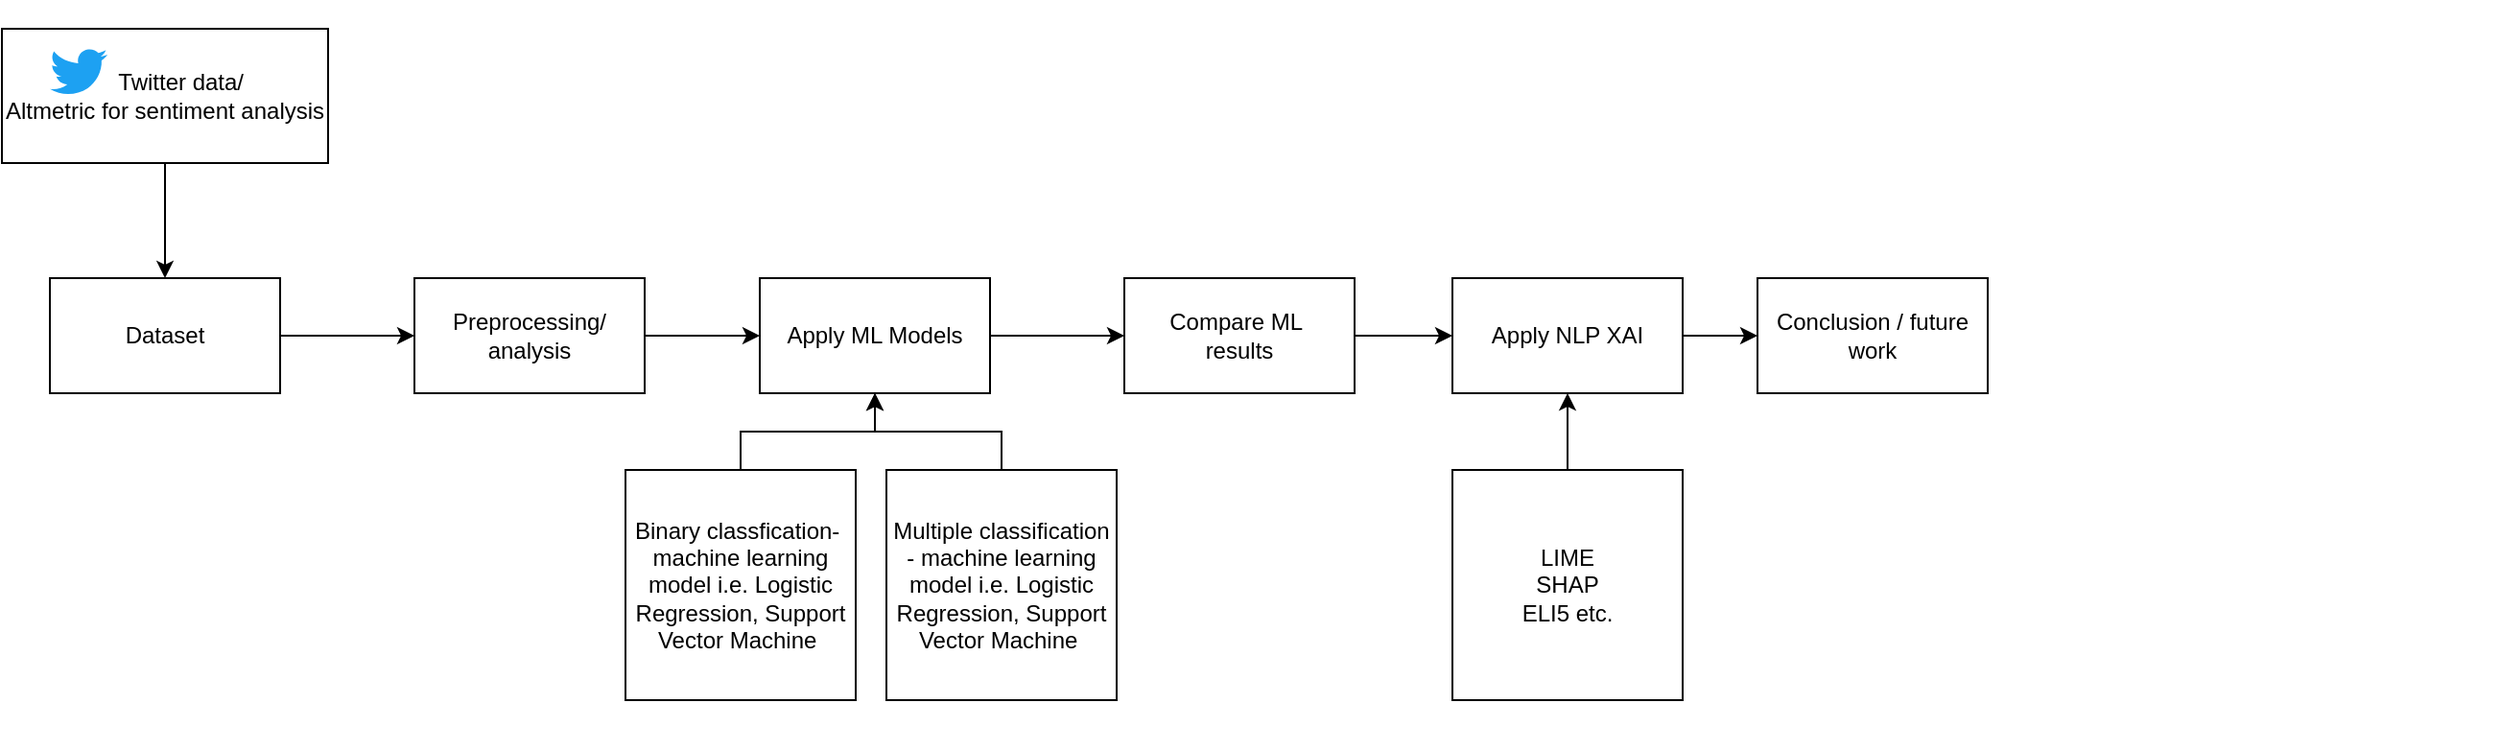<mxfile version="20.6.0" type="device"><diagram name="Page-1" id="12e1b939-464a-85fe-373e-61e167be1490"><mxGraphModel dx="1422" dy="754" grid="1" gridSize="10" guides="1" tooltips="1" connect="1" arrows="1" fold="1" page="1" pageScale="1.5" pageWidth="1169" pageHeight="826" background="none" math="0" shadow="0"><root><mxCell id="0"/><mxCell id="1" parent="0"/><mxCell id="60da8b9f42644d3a-3" value="ATTRACT" style="text;html=1;strokeColor=none;fillColor=none;align=center;verticalAlign=middle;whiteSpace=wrap;rounded=0;shadow=0;fontSize=27;fontColor=#FFFFFF;fontStyle=1" parent="1" vertex="1"><mxGeometry x="316" y="425" width="280" height="60" as="geometry"/></mxCell><mxCell id="60da8b9f42644d3a-4" value="Blog&lt;div&gt;Keywords&lt;/div&gt;&lt;div&gt;Social Media&lt;/div&gt;" style="text;html=1;strokeColor=none;fillColor=none;align=center;verticalAlign=middle;whiteSpace=wrap;rounded=0;shadow=0;fontSize=14;fontColor=#FFFFFF;" parent="1" vertex="1"><mxGeometry x="316" y="725" width="280" height="90" as="geometry"/></mxCell><mxCell id="60da8b9f42644d3a-6" value="" style="line;strokeWidth=2;html=1;rounded=0;shadow=0;fontSize=27;align=center;fillColor=none;strokeColor=#FFFFFF;" parent="1" vertex="1"><mxGeometry x="336" y="485" width="240" height="10" as="geometry"/></mxCell><mxCell id="60da8b9f42644d3a-7" value="" style="line;strokeWidth=2;html=1;rounded=0;shadow=0;fontSize=27;align=center;fillColor=none;strokeColor=#FFFFFF;" parent="1" vertex="1"><mxGeometry x="336" y="705" width="240" height="10" as="geometry"/></mxCell><mxCell id="60da8b9f42644d3a-18" value="CONVERT" style="text;html=1;strokeColor=none;fillColor=none;align=center;verticalAlign=middle;whiteSpace=wrap;rounded=0;shadow=0;fontSize=27;fontColor=#FFFFFF;fontStyle=1" parent="1" vertex="1"><mxGeometry x="596" y="425" width="280" height="60" as="geometry"/></mxCell><mxCell id="60da8b9f42644d3a-19" value="LIME" style="text;html=1;strokeColor=none;fillColor=none;align=center;verticalAlign=middle;whiteSpace=wrap;rounded=0;shadow=0;fontSize=14;fontColor=#FFFFFF;" parent="1" vertex="1"><mxGeometry x="720" y="660" width="120" height="90" as="geometry"/></mxCell><mxCell id="60da8b9f42644d3a-20" value="" style="line;strokeWidth=2;html=1;rounded=0;shadow=0;fontSize=27;align=center;fillColor=none;strokeColor=#FFFFFF;" parent="1" vertex="1"><mxGeometry x="616" y="485" width="240" height="10" as="geometry"/></mxCell><mxCell id="60da8b9f42644d3a-21" value="" style="line;strokeWidth=2;html=1;rounded=0;shadow=0;fontSize=27;align=center;fillColor=none;strokeColor=#FFFFFF;" parent="1" vertex="1"><mxGeometry x="616" y="705" width="240" height="10" as="geometry"/></mxCell><mxCell id="60da8b9f42644d3a-25" value="CLOSE" style="text;html=1;strokeColor=none;fillColor=none;align=center;verticalAlign=middle;whiteSpace=wrap;rounded=0;shadow=0;fontSize=27;fontColor=#FFFFFF;fontStyle=1" parent="1" vertex="1"><mxGeometry x="876" y="425" width="280" height="60" as="geometry"/></mxCell><mxCell id="60da8b9f42644d3a-26" value="Email&lt;div&gt;Signals&lt;/div&gt;&lt;div&gt;Workflows&lt;/div&gt;" style="text;html=1;strokeColor=none;fillColor=none;align=center;verticalAlign=middle;whiteSpace=wrap;rounded=0;shadow=0;fontSize=14;fontColor=#FFFFFF;" parent="1" vertex="1"><mxGeometry x="876" y="725" width="280" height="90" as="geometry"/></mxCell><mxCell id="60da8b9f42644d3a-27" value="" style="line;strokeWidth=2;html=1;rounded=0;shadow=0;fontSize=27;align=center;fillColor=none;strokeColor=#FFFFFF;" parent="1" vertex="1"><mxGeometry x="896" y="485" width="240" height="10" as="geometry"/></mxCell><mxCell id="60da8b9f42644d3a-28" value="" style="line;strokeWidth=2;html=1;rounded=0;shadow=0;fontSize=27;align=center;fillColor=none;strokeColor=#FFFFFF;" parent="1" vertex="1"><mxGeometry x="896" y="705" width="240" height="10" as="geometry"/></mxCell><mxCell id="60da8b9f42644d3a-32" value="DELIGHT" style="text;html=1;strokeColor=none;fillColor=none;align=center;verticalAlign=middle;whiteSpace=wrap;rounded=0;shadow=0;fontSize=27;fontColor=#FFFFFF;fontStyle=1" parent="1" vertex="1"><mxGeometry x="1156" y="425" width="280" height="60" as="geometry"/></mxCell><mxCell id="60da8b9f42644d3a-33" value="Events&lt;div&gt;Social Inbox&lt;/div&gt;&lt;div&gt;Smart Content&lt;/div&gt;" style="text;html=1;strokeColor=none;fillColor=none;align=center;verticalAlign=middle;whiteSpace=wrap;rounded=0;shadow=0;fontSize=14;fontColor=#FFFFFF;" parent="1" vertex="1"><mxGeometry x="1156" y="725" width="280" height="90" as="geometry"/></mxCell><mxCell id="60da8b9f42644d3a-34" value="" style="line;strokeWidth=2;html=1;rounded=0;shadow=0;fontSize=27;align=center;fillColor=none;strokeColor=#FFFFFF;" parent="1" vertex="1"><mxGeometry x="1176" y="485" width="240" height="10" as="geometry"/></mxCell><mxCell id="60da8b9f42644d3a-35" value="" style="line;strokeWidth=2;html=1;rounded=0;shadow=0;fontSize=27;align=center;fillColor=none;strokeColor=#FFFFFF;" parent="1" vertex="1"><mxGeometry x="1176" y="705" width="240" height="10" as="geometry"/></mxCell><mxCell id="R2GoUxkFExaCp2HPV4_3-5" style="edgeStyle=orthogonalEdgeStyle;rounded=0;orthogonalLoop=1;jettySize=auto;html=1;entryX=0;entryY=0.5;entryDx=0;entryDy=0;" edge="1" parent="1" source="R2GoUxkFExaCp2HPV4_3-1" target="R2GoUxkFExaCp2HPV4_3-2"><mxGeometry relative="1" as="geometry"/></mxCell><mxCell id="R2GoUxkFExaCp2HPV4_3-1" value="Dataset" style="rounded=0;whiteSpace=wrap;html=1;" vertex="1" parent="1"><mxGeometry x="160" y="570" width="120" height="60" as="geometry"/></mxCell><mxCell id="R2GoUxkFExaCp2HPV4_3-6" style="edgeStyle=orthogonalEdgeStyle;rounded=0;orthogonalLoop=1;jettySize=auto;html=1;entryX=0;entryY=0.5;entryDx=0;entryDy=0;" edge="1" parent="1" source="R2GoUxkFExaCp2HPV4_3-2" target="R2GoUxkFExaCp2HPV4_3-3"><mxGeometry relative="1" as="geometry"/></mxCell><mxCell id="R2GoUxkFExaCp2HPV4_3-2" value="Preprocessing/&lt;br&gt;analysis" style="rounded=0;whiteSpace=wrap;html=1;" vertex="1" parent="1"><mxGeometry x="350" y="570" width="120" height="60" as="geometry"/></mxCell><mxCell id="R2GoUxkFExaCp2HPV4_3-7" style="edgeStyle=orthogonalEdgeStyle;rounded=0;orthogonalLoop=1;jettySize=auto;html=1;entryX=0;entryY=0.5;entryDx=0;entryDy=0;" edge="1" parent="1" source="R2GoUxkFExaCp2HPV4_3-3" target="R2GoUxkFExaCp2HPV4_3-4"><mxGeometry relative="1" as="geometry"/></mxCell><mxCell id="R2GoUxkFExaCp2HPV4_3-3" value="Apply ML Models" style="rounded=0;whiteSpace=wrap;html=1;" vertex="1" parent="1"><mxGeometry x="530" y="570" width="120" height="60" as="geometry"/></mxCell><mxCell id="R2GoUxkFExaCp2HPV4_3-9" style="edgeStyle=orthogonalEdgeStyle;rounded=0;orthogonalLoop=1;jettySize=auto;html=1;exitX=1;exitY=0.5;exitDx=0;exitDy=0;entryX=0;entryY=0.5;entryDx=0;entryDy=0;" edge="1" parent="1" source="R2GoUxkFExaCp2HPV4_3-4" target="R2GoUxkFExaCp2HPV4_3-8"><mxGeometry relative="1" as="geometry"/></mxCell><mxCell id="R2GoUxkFExaCp2HPV4_3-4" value="Compare ML&amp;nbsp;&lt;br&gt;results" style="rounded=0;whiteSpace=wrap;html=1;" vertex="1" parent="1"><mxGeometry x="720" y="570" width="120" height="60" as="geometry"/></mxCell><mxCell id="R2GoUxkFExaCp2HPV4_3-23" style="edgeStyle=orthogonalEdgeStyle;rounded=0;orthogonalLoop=1;jettySize=auto;html=1;exitX=1;exitY=0.5;exitDx=0;exitDy=0;entryX=0;entryY=0.5;entryDx=0;entryDy=0;" edge="1" parent="1" source="R2GoUxkFExaCp2HPV4_3-8" target="R2GoUxkFExaCp2HPV4_3-22"><mxGeometry relative="1" as="geometry"/></mxCell><mxCell id="R2GoUxkFExaCp2HPV4_3-8" value="Apply NLP XAI" style="rounded=0;whiteSpace=wrap;html=1;" vertex="1" parent="1"><mxGeometry x="891" y="570" width="120" height="60" as="geometry"/></mxCell><mxCell id="R2GoUxkFExaCp2HPV4_3-25" style="edgeStyle=orthogonalEdgeStyle;rounded=0;orthogonalLoop=1;jettySize=auto;html=1;entryX=0.5;entryY=0;entryDx=0;entryDy=0;" edge="1" parent="1" source="R2GoUxkFExaCp2HPV4_3-10" target="R2GoUxkFExaCp2HPV4_3-1"><mxGeometry relative="1" as="geometry"/></mxCell><mxCell id="R2GoUxkFExaCp2HPV4_3-10" value="&amp;nbsp; &amp;nbsp; &amp;nbsp;Twitter data/&lt;br&gt;Altmetric for sentiment analysis" style="rounded=0;whiteSpace=wrap;html=1;" vertex="1" parent="1"><mxGeometry x="135" y="440" width="170" height="70" as="geometry"/></mxCell><mxCell id="R2GoUxkFExaCp2HPV4_3-12" value="" style="dashed=0;outlineConnect=0;html=1;align=center;labelPosition=center;verticalLabelPosition=bottom;verticalAlign=top;shape=mxgraph.weblogos.twitter;fillColor=#1DA1F2;strokeColor=none" vertex="1" parent="1"><mxGeometry x="160" y="450" width="30" height="25" as="geometry"/></mxCell><mxCell id="R2GoUxkFExaCp2HPV4_3-17" style="edgeStyle=orthogonalEdgeStyle;rounded=0;orthogonalLoop=1;jettySize=auto;html=1;entryX=0.5;entryY=1;entryDx=0;entryDy=0;" edge="1" parent="1" source="R2GoUxkFExaCp2HPV4_3-13" target="R2GoUxkFExaCp2HPV4_3-3"><mxGeometry relative="1" as="geometry"/></mxCell><mxCell id="R2GoUxkFExaCp2HPV4_3-13" value="Binary classfication-&amp;nbsp; machine learning model i.e. Logistic Regression, Support Vector Machine&amp;nbsp;" style="whiteSpace=wrap;html=1;aspect=fixed;" vertex="1" parent="1"><mxGeometry x="460" y="670" width="120" height="120" as="geometry"/></mxCell><mxCell id="R2GoUxkFExaCp2HPV4_3-28" style="edgeStyle=orthogonalEdgeStyle;rounded=0;orthogonalLoop=1;jettySize=auto;html=1;" edge="1" parent="1" source="R2GoUxkFExaCp2HPV4_3-14" target="R2GoUxkFExaCp2HPV4_3-8"><mxGeometry relative="1" as="geometry"/></mxCell><mxCell id="R2GoUxkFExaCp2HPV4_3-14" value="LIME&lt;br&gt;SHAP&lt;br&gt;ELI5 etc." style="whiteSpace=wrap;html=1;aspect=fixed;" vertex="1" parent="1"><mxGeometry x="891" y="670" width="120" height="120" as="geometry"/></mxCell><mxCell id="R2GoUxkFExaCp2HPV4_3-21" style="edgeStyle=orthogonalEdgeStyle;rounded=0;orthogonalLoop=1;jettySize=auto;html=1;entryX=0.5;entryY=1;entryDx=0;entryDy=0;" edge="1" parent="1" source="R2GoUxkFExaCp2HPV4_3-20" target="R2GoUxkFExaCp2HPV4_3-3"><mxGeometry relative="1" as="geometry"/></mxCell><mxCell id="R2GoUxkFExaCp2HPV4_3-20" value="Multiple classification - machine learning model i.e. Logistic Regression, Support Vector Machine&amp;nbsp;" style="whiteSpace=wrap;html=1;aspect=fixed;" vertex="1" parent="1"><mxGeometry x="596" y="670" width="120" height="120" as="geometry"/></mxCell><mxCell id="R2GoUxkFExaCp2HPV4_3-22" value="Conclusion / future work" style="rounded=0;whiteSpace=wrap;html=1;" vertex="1" parent="1"><mxGeometry x="1050" y="570" width="120" height="60" as="geometry"/></mxCell></root></mxGraphModel></diagram></mxfile>